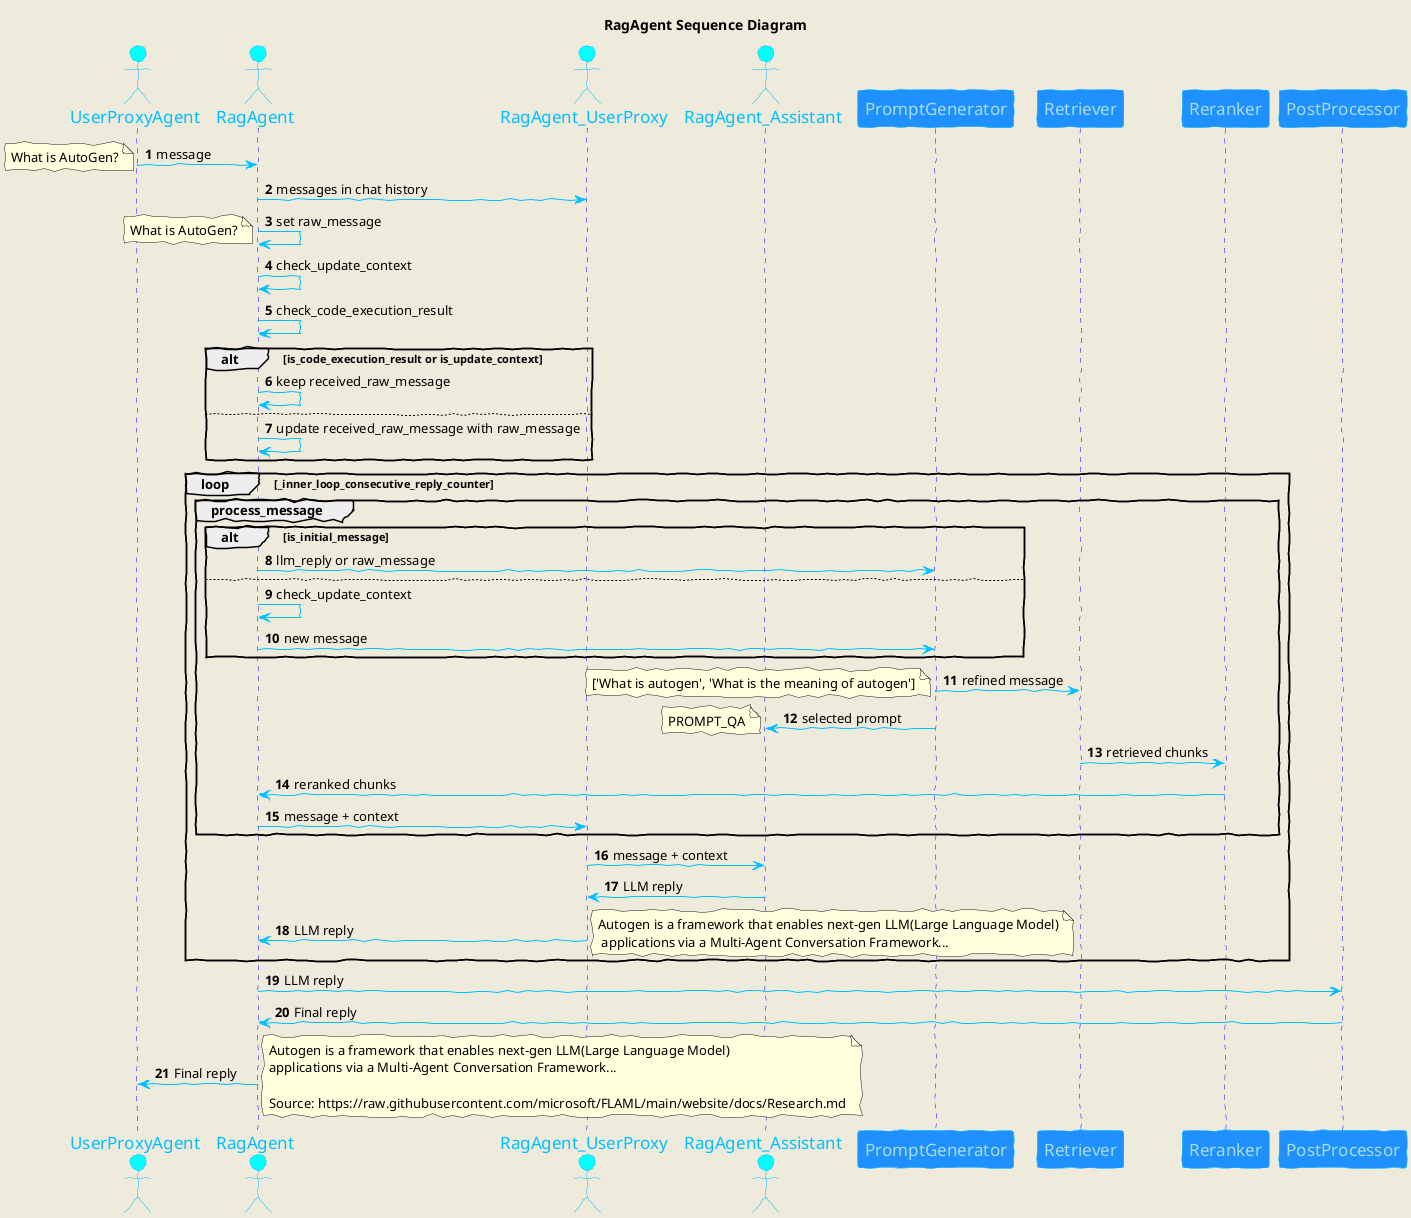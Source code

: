 @startuml
skinparam Handwritten true
skinparam BackgroundColor #EEEBDC

skinparam sequence {
    ArrowColor DeepSkyBlue
    ActorBorderColor DeepSkyBlue
    LifeLineBorderColor blue
    LifeLineBackgroundColor #A9DCDF

    ParticipantBorderColor DeepSkyBlue
    ParticipantBackgroundColor DodgerBlue
    ParticipantFontName Impact
    ParticipantFontSize 17
    ParticipantFontColor #A9DCDF

    ActorBackgroundColor aqua
    ActorFontColor DeepSkyBlue
    ActorFontSize 17
    ActorFontName Aapex
}

title RagAgent Sequence Diagram

autonumber

actor UserProxyAgent
actor RagAgent
actor RagAgent_UserProxy
actor RagAgent_Assistant
participant PromptGenerator
participant Retriever
participant Reranker
participant PostProcessor

UserProxyAgent -> RagAgent: message
note left: What is AutoGen?
RagAgent -> RagAgent_UserProxy: messages in chat history
RagAgent -> RagAgent: set raw_message
note left: What is AutoGen?
RagAgent -> RagAgent: check_update_context
RagAgent -> RagAgent: check_code_execution_result
alt is_code_execution_result or is_update_context
    RagAgent -> RagAgent: keep received_raw_message
else
    RagAgent -> RagAgent: update received_raw_message with raw_message
end
loop _inner_loop_consecutive_reply_counter
    group process_message
        alt is_initial_message
            RagAgent -> PromptGenerator: llm_reply or raw_message
        else
            RagAgent -> RagAgent: check_update_context
            RagAgent -> PromptGenerator: new message
        end
        PromptGenerator -> Retriever: refined message
        note left: ['What is autogen', 'What is the meaning of autogen']
        PromptGenerator -> RagAgent_Assistant: selected prompt
        note left: PROMPT_QA
        Retriever -> Reranker: retrieved chunks
        Reranker -> RagAgent: reranked chunks
        RagAgent -> RagAgent_UserProxy: message + context
    end
    RagAgent_UserProxy -> RagAgent_Assistant: message + context
    RagAgent_Assistant -> RagAgent_UserProxy: LLM reply
    RagAgent_UserProxy -> RagAgent: LLM reply
    note right: Autogen is a framework that enables next-gen LLM(Large Language Model)\n applications via a Multi-Agent Conversation Framework...
end
RagAgent -> PostProcessor: LLM reply
PostProcessor -> RagAgent: Final reply
RagAgent -> UserProxyAgent: Final reply
note right
Autogen is a framework that enables next-gen LLM(Large Language Model)
applications via a Multi-Agent Conversation Framework...

Source: https://raw.githubusercontent.com/microsoft/FLAML/main/website/docs/Research.md
end note
@enduml
